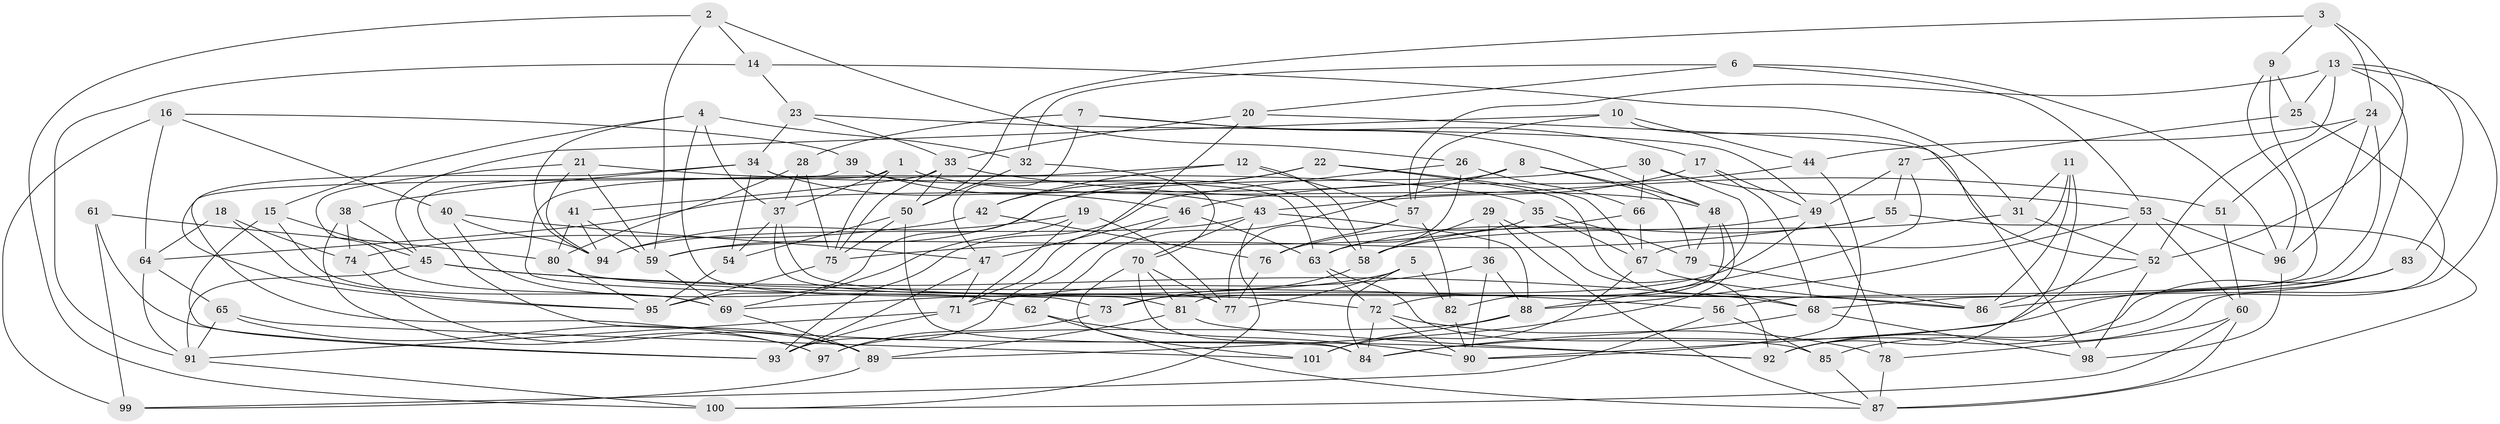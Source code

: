 // original degree distribution, {4: 1.0}
// Generated by graph-tools (version 1.1) at 2025/38/03/04/25 23:38:12]
// undirected, 101 vertices, 239 edges
graph export_dot {
  node [color=gray90,style=filled];
  1;
  2;
  3;
  4;
  5;
  6;
  7;
  8;
  9;
  10;
  11;
  12;
  13;
  14;
  15;
  16;
  17;
  18;
  19;
  20;
  21;
  22;
  23;
  24;
  25;
  26;
  27;
  28;
  29;
  30;
  31;
  32;
  33;
  34;
  35;
  36;
  37;
  38;
  39;
  40;
  41;
  42;
  43;
  44;
  45;
  46;
  47;
  48;
  49;
  50;
  51;
  52;
  53;
  54;
  55;
  56;
  57;
  58;
  59;
  60;
  61;
  62;
  63;
  64;
  65;
  66;
  67;
  68;
  69;
  70;
  71;
  72;
  73;
  74;
  75;
  76;
  77;
  78;
  79;
  80;
  81;
  82;
  83;
  84;
  85;
  86;
  87;
  88;
  89;
  90;
  91;
  92;
  93;
  94;
  95;
  96;
  97;
  98;
  99;
  100;
  101;
  1 -- 37 [weight=1.0];
  1 -- 48 [weight=1.0];
  1 -- 75 [weight=1.0];
  1 -- 89 [weight=1.0];
  2 -- 14 [weight=1.0];
  2 -- 26 [weight=1.0];
  2 -- 59 [weight=1.0];
  2 -- 100 [weight=1.0];
  3 -- 9 [weight=1.0];
  3 -- 24 [weight=1.0];
  3 -- 50 [weight=1.0];
  3 -- 52 [weight=1.0];
  4 -- 15 [weight=1.0];
  4 -- 32 [weight=1.0];
  4 -- 37 [weight=1.0];
  4 -- 81 [weight=2.0];
  4 -- 94 [weight=1.0];
  5 -- 69 [weight=1.0];
  5 -- 77 [weight=1.0];
  5 -- 82 [weight=1.0];
  5 -- 84 [weight=1.0];
  6 -- 20 [weight=1.0];
  6 -- 32 [weight=1.0];
  6 -- 53 [weight=1.0];
  6 -- 96 [weight=1.0];
  7 -- 17 [weight=1.0];
  7 -- 28 [weight=1.0];
  7 -- 47 [weight=1.0];
  7 -- 48 [weight=1.0];
  8 -- 48 [weight=1.0];
  8 -- 62 [weight=1.0];
  8 -- 64 [weight=1.0];
  8 -- 79 [weight=1.0];
  9 -- 25 [weight=1.0];
  9 -- 81 [weight=1.0];
  9 -- 96 [weight=1.0];
  10 -- 44 [weight=1.0];
  10 -- 45 [weight=1.0];
  10 -- 57 [weight=1.0];
  10 -- 98 [weight=1.0];
  11 -- 31 [weight=1.0];
  11 -- 67 [weight=1.0];
  11 -- 86 [weight=1.0];
  11 -- 92 [weight=1.0];
  12 -- 42 [weight=1.0];
  12 -- 57 [weight=1.0];
  12 -- 58 [weight=1.0];
  12 -- 73 [weight=1.0];
  13 -- 25 [weight=1.0];
  13 -- 52 [weight=1.0];
  13 -- 57 [weight=1.0];
  13 -- 68 [weight=1.0];
  13 -- 83 [weight=1.0];
  13 -- 85 [weight=1.0];
  14 -- 23 [weight=1.0];
  14 -- 31 [weight=1.0];
  14 -- 91 [weight=1.0];
  15 -- 45 [weight=1.0];
  15 -- 69 [weight=1.0];
  15 -- 93 [weight=1.0];
  16 -- 39 [weight=1.0];
  16 -- 40 [weight=1.0];
  16 -- 64 [weight=1.0];
  16 -- 99 [weight=1.0];
  17 -- 43 [weight=1.0];
  17 -- 49 [weight=1.0];
  17 -- 68 [weight=1.0];
  18 -- 64 [weight=2.0];
  18 -- 74 [weight=1.0];
  18 -- 95 [weight=1.0];
  19 -- 69 [weight=1.0];
  19 -- 71 [weight=1.0];
  19 -- 77 [weight=1.0];
  19 -- 94 [weight=1.0];
  20 -- 33 [weight=1.0];
  20 -- 52 [weight=1.0];
  20 -- 71 [weight=1.0];
  21 -- 35 [weight=1.0];
  21 -- 59 [weight=1.0];
  21 -- 69 [weight=1.0];
  21 -- 94 [weight=1.0];
  22 -- 42 [weight=1.0];
  22 -- 67 [weight=1.0];
  22 -- 68 [weight=1.0];
  22 -- 95 [weight=1.0];
  23 -- 33 [weight=1.0];
  23 -- 34 [weight=1.0];
  23 -- 49 [weight=1.0];
  24 -- 44 [weight=1.0];
  24 -- 51 [weight=1.0];
  24 -- 56 [weight=1.0];
  24 -- 96 [weight=2.0];
  25 -- 27 [weight=1.0];
  25 -- 92 [weight=1.0];
  26 -- 63 [weight=1.0];
  26 -- 66 [weight=1.0];
  26 -- 93 [weight=1.0];
  27 -- 49 [weight=1.0];
  27 -- 55 [weight=1.0];
  27 -- 88 [weight=1.0];
  28 -- 37 [weight=1.0];
  28 -- 75 [weight=1.0];
  28 -- 80 [weight=1.0];
  29 -- 36 [weight=1.0];
  29 -- 58 [weight=1.0];
  29 -- 87 [weight=1.0];
  29 -- 92 [weight=1.0];
  30 -- 53 [weight=1.0];
  30 -- 59 [weight=1.0];
  30 -- 66 [weight=1.0];
  30 -- 72 [weight=1.0];
  31 -- 52 [weight=1.0];
  31 -- 58 [weight=1.0];
  32 -- 50 [weight=1.0];
  32 -- 70 [weight=1.0];
  33 -- 41 [weight=1.0];
  33 -- 50 [weight=1.0];
  33 -- 51 [weight=1.0];
  33 -- 75 [weight=1.0];
  34 -- 38 [weight=1.0];
  34 -- 46 [weight=1.0];
  34 -- 54 [weight=1.0];
  34 -- 63 [weight=1.0];
  34 -- 95 [weight=1.0];
  35 -- 59 [weight=1.0];
  35 -- 67 [weight=1.0];
  35 -- 79 [weight=1.0];
  36 -- 71 [weight=1.0];
  36 -- 88 [weight=1.0];
  36 -- 90 [weight=1.0];
  37 -- 54 [weight=1.0];
  37 -- 72 [weight=1.0];
  37 -- 77 [weight=1.0];
  38 -- 45 [weight=1.0];
  38 -- 74 [weight=1.0];
  38 -- 97 [weight=1.0];
  39 -- 43 [weight=1.0];
  39 -- 58 [weight=1.0];
  39 -- 92 [weight=1.0];
  40 -- 47 [weight=1.0];
  40 -- 62 [weight=1.0];
  40 -- 94 [weight=1.0];
  41 -- 59 [weight=1.0];
  41 -- 80 [weight=1.0];
  41 -- 94 [weight=1.0];
  42 -- 74 [weight=1.0];
  42 -- 76 [weight=1.0];
  43 -- 70 [weight=1.0];
  43 -- 88 [weight=1.0];
  43 -- 94 [weight=1.0];
  43 -- 100 [weight=1.0];
  44 -- 46 [weight=1.0];
  44 -- 90 [weight=1.0];
  45 -- 56 [weight=1.0];
  45 -- 68 [weight=1.0];
  45 -- 91 [weight=1.0];
  46 -- 47 [weight=2.0];
  46 -- 63 [weight=1.0];
  46 -- 93 [weight=1.0];
  47 -- 71 [weight=1.0];
  47 -- 93 [weight=1.0];
  48 -- 79 [weight=1.0];
  48 -- 82 [weight=1.0];
  48 -- 89 [weight=1.0];
  49 -- 63 [weight=1.0];
  49 -- 73 [weight=1.0];
  49 -- 78 [weight=1.0];
  50 -- 54 [weight=1.0];
  50 -- 75 [weight=1.0];
  50 -- 84 [weight=1.0];
  51 -- 60 [weight=2.0];
  52 -- 86 [weight=1.0];
  52 -- 98 [weight=1.0];
  53 -- 60 [weight=1.0];
  53 -- 88 [weight=1.0];
  53 -- 90 [weight=1.0];
  53 -- 96 [weight=1.0];
  54 -- 95 [weight=1.0];
  55 -- 58 [weight=1.0];
  55 -- 75 [weight=1.0];
  55 -- 87 [weight=1.0];
  56 -- 85 [weight=1.0];
  56 -- 99 [weight=1.0];
  57 -- 76 [weight=1.0];
  57 -- 77 [weight=1.0];
  57 -- 82 [weight=1.0];
  58 -- 73 [weight=1.0];
  59 -- 69 [weight=1.0];
  60 -- 78 [weight=1.0];
  60 -- 87 [weight=1.0];
  60 -- 100 [weight=1.0];
  61 -- 80 [weight=2.0];
  61 -- 93 [weight=1.0];
  61 -- 99 [weight=1.0];
  62 -- 87 [weight=1.0];
  62 -- 90 [weight=1.0];
  63 -- 72 [weight=1.0];
  63 -- 85 [weight=1.0];
  64 -- 65 [weight=1.0];
  64 -- 91 [weight=1.0];
  65 -- 91 [weight=1.0];
  65 -- 97 [weight=1.0];
  65 -- 101 [weight=1.0];
  66 -- 67 [weight=1.0];
  66 -- 76 [weight=1.0];
  67 -- 86 [weight=1.0];
  67 -- 101 [weight=1.0];
  68 -- 84 [weight=1.0];
  68 -- 98 [weight=1.0];
  69 -- 89 [weight=1.0];
  70 -- 77 [weight=1.0];
  70 -- 81 [weight=1.0];
  70 -- 84 [weight=1.0];
  70 -- 101 [weight=1.0];
  71 -- 91 [weight=1.0];
  71 -- 93 [weight=1.0];
  72 -- 78 [weight=1.0];
  72 -- 84 [weight=1.0];
  72 -- 90 [weight=1.0];
  73 -- 97 [weight=1.0];
  74 -- 89 [weight=1.0];
  75 -- 95 [weight=1.0];
  76 -- 77 [weight=1.0];
  78 -- 87 [weight=1.0];
  79 -- 86 [weight=1.0];
  80 -- 86 [weight=1.0];
  80 -- 95 [weight=1.0];
  81 -- 89 [weight=1.0];
  81 -- 92 [weight=1.0];
  82 -- 90 [weight=1.0];
  83 -- 84 [weight=1.0];
  83 -- 86 [weight=1.0];
  83 -- 92 [weight=1.0];
  85 -- 87 [weight=1.0];
  88 -- 97 [weight=1.0];
  88 -- 101 [weight=1.0];
  89 -- 99 [weight=1.0];
  91 -- 100 [weight=1.0];
  96 -- 98 [weight=1.0];
}

